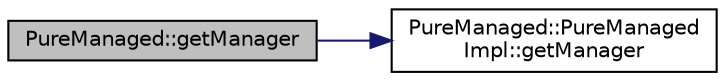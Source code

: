 digraph "PureManaged::getManager"
{
 // LATEX_PDF_SIZE
  edge [fontname="Helvetica",fontsize="10",labelfontname="Helvetica",labelfontsize="10"];
  node [fontname="Helvetica",fontsize="10",shape=record];
  rankdir="LR";
  Node1 [label="PureManaged::getManager",height=0.2,width=0.4,color="black", fillcolor="grey75", style="filled", fontcolor="black",tooltip="Gets the manager of the managed."];
  Node1 -> Node2 [color="midnightblue",fontsize="10",style="solid",fontname="Helvetica"];
  Node2 [label="PureManaged::PureManaged\lImpl::getManager",height=0.2,width=0.4,color="black", fillcolor="white", style="filled",URL="$class_pure_managed_1_1_pure_managed_impl.html#a1af18a911778e18937830e8a6a884679",tooltip="Gets the manager of the managed."];
}
